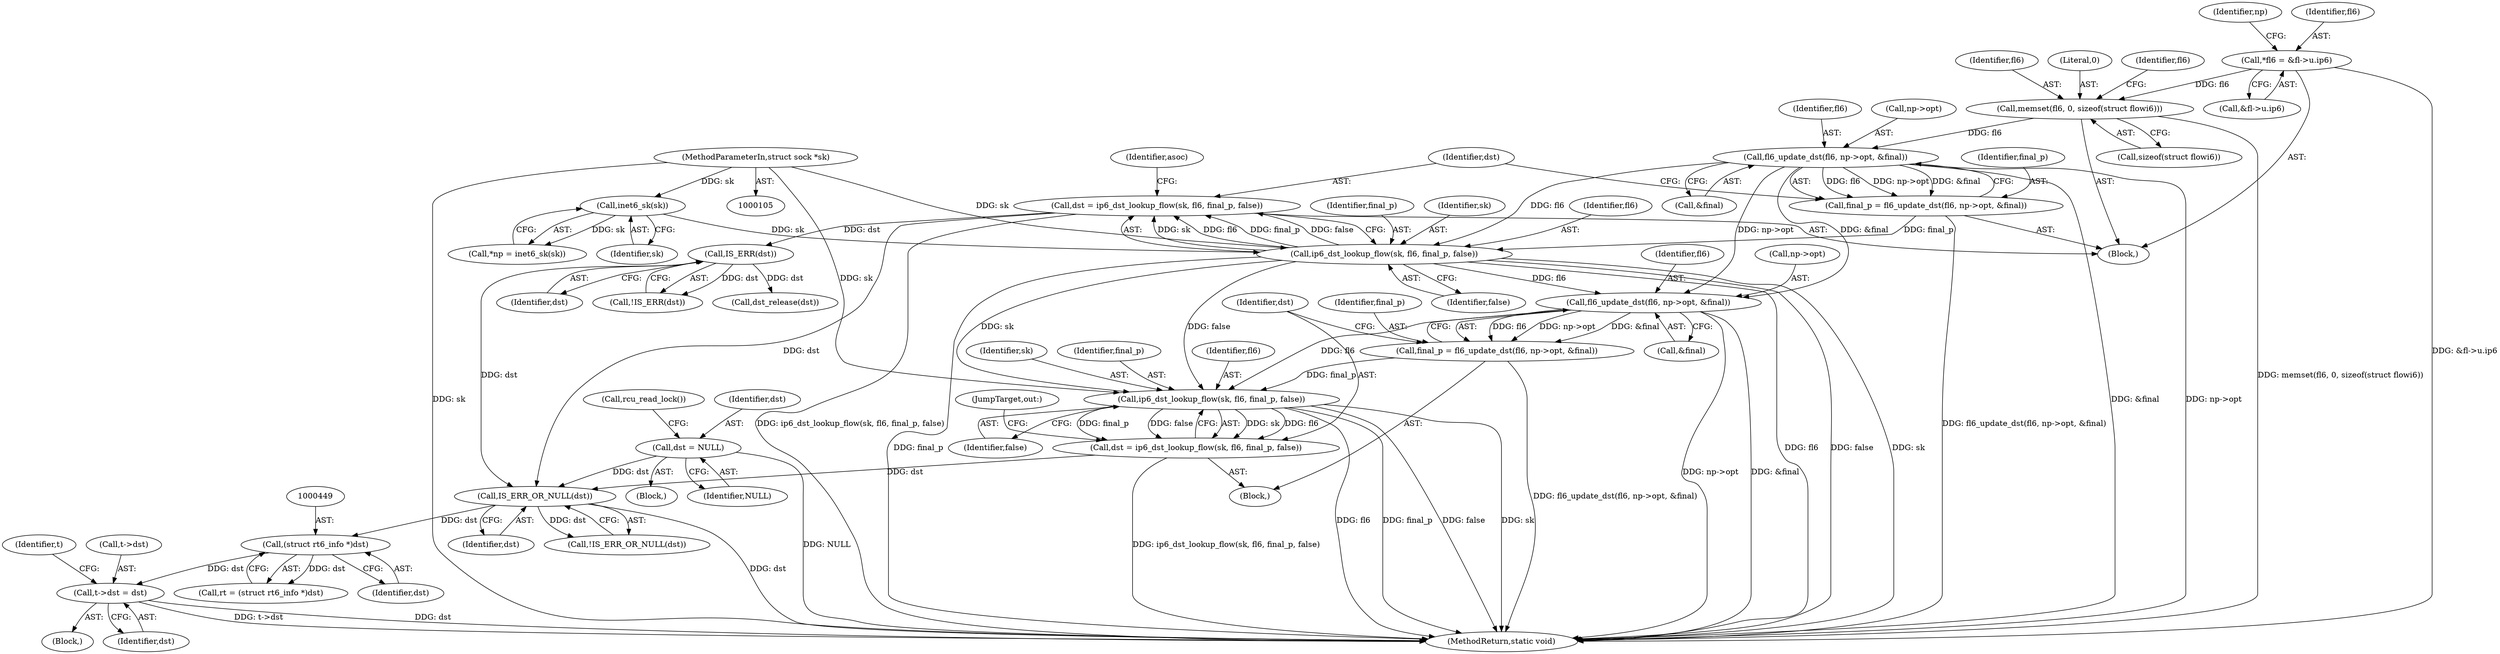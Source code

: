 digraph "0_linux_95ee62083cb6453e056562d91f597552021e6ae7@pointer" {
"1000451" [label="(Call,t->dst = dst)"];
"1000448" [label="(Call,(struct rt6_info *)dst)"];
"1000442" [label="(Call,IS_ERR_OR_NULL(dst))"];
"1000288" [label="(Call,IS_ERR(dst))"];
"1000261" [label="(Call,dst = ip6_dst_lookup_flow(sk, fl6, final_p, false))"];
"1000263" [label="(Call,ip6_dst_lookup_flow(sk, fl6, final_p, false))"];
"1000134" [label="(Call,inet6_sk(sk))"];
"1000109" [label="(MethodParameterIn,struct sock *sk)"];
"1000254" [label="(Call,fl6_update_dst(fl6, np->opt, &final))"];
"1000157" [label="(Call,memset(fl6, 0, sizeof(struct flowi6)))"];
"1000122" [label="(Call,*fl6 = &fl->u.ip6)"];
"1000252" [label="(Call,final_p = fl6_update_dst(fl6, np->opt, &final))"];
"1000432" [label="(Call,dst = ip6_dst_lookup_flow(sk, fl6, final_p, false))"];
"1000434" [label="(Call,ip6_dst_lookup_flow(sk, fl6, final_p, false))"];
"1000425" [label="(Call,fl6_update_dst(fl6, np->opt, &final))"];
"1000423" [label="(Call,final_p = fl6_update_dst(fl6, np->opt, &final))"];
"1000340" [label="(Call,dst = NULL)"];
"1000423" [label="(Call,final_p = fl6_update_dst(fl6, np->opt, &final))"];
"1000160" [label="(Call,sizeof(struct flowi6))"];
"1000135" [label="(Identifier,sk)"];
"1000157" [label="(Call,memset(fl6, 0, sizeof(struct flowi6)))"];
"1000263" [label="(Call,ip6_dst_lookup_flow(sk, fl6, final_p, false))"];
"1000430" [label="(Call,&final)"];
"1000491" [label="(MethodReturn,static void)"];
"1000340" [label="(Call,dst = NULL)"];
"1000288" [label="(Call,IS_ERR(dst))"];
"1000342" [label="(Identifier,NULL)"];
"1000261" [label="(Call,dst = ip6_dst_lookup_flow(sk, fl6, final_p, false))"];
"1000158" [label="(Identifier,fl6)"];
"1000255" [label="(Identifier,fl6)"];
"1000265" [label="(Identifier,fl6)"];
"1000433" [label="(Identifier,dst)"];
"1000424" [label="(Identifier,final_p)"];
"1000132" [label="(Call,*np = inet6_sk(sk))"];
"1000448" [label="(Call,(struct rt6_info *)dst)"];
"1000122" [label="(Call,*fl6 = &fl->u.ip6)"];
"1000425" [label="(Call,fl6_update_dst(fl6, np->opt, &final))"];
"1000271" [label="(Identifier,asoc)"];
"1000266" [label="(Identifier,final_p)"];
"1000435" [label="(Identifier,sk)"];
"1000109" [label="(MethodParameterIn,struct sock *sk)"];
"1000256" [label="(Call,np->opt)"];
"1000444" [label="(Block,)"];
"1000450" [label="(Identifier,dst)"];
"1000437" [label="(Identifier,final_p)"];
"1000458" [label="(Identifier,t)"];
"1000264" [label="(Identifier,sk)"];
"1000254" [label="(Call,fl6_update_dst(fl6, np->opt, &final))"];
"1000338" [label="(Call,dst_release(dst))"];
"1000439" [label="(JumpTarget,out:)"];
"1000134" [label="(Call,inet6_sk(sk))"];
"1000262" [label="(Identifier,dst)"];
"1000443" [label="(Identifier,dst)"];
"1000159" [label="(Literal,0)"];
"1000290" [label="(Block,)"];
"1000133" [label="(Identifier,np)"];
"1000110" [label="(Block,)"];
"1000426" [label="(Identifier,fl6)"];
"1000427" [label="(Call,np->opt)"];
"1000432" [label="(Call,dst = ip6_dst_lookup_flow(sk, fl6, final_p, false))"];
"1000289" [label="(Identifier,dst)"];
"1000164" [label="(Identifier,fl6)"];
"1000404" [label="(Block,)"];
"1000341" [label="(Identifier,dst)"];
"1000343" [label="(Call,rcu_read_lock())"];
"1000442" [label="(Call,IS_ERR_OR_NULL(dst))"];
"1000287" [label="(Call,!IS_ERR(dst))"];
"1000452" [label="(Call,t->dst)"];
"1000455" [label="(Identifier,dst)"];
"1000259" [label="(Call,&final)"];
"1000438" [label="(Identifier,false)"];
"1000252" [label="(Call,final_p = fl6_update_dst(fl6, np->opt, &final))"];
"1000253" [label="(Identifier,final_p)"];
"1000436" [label="(Identifier,fl6)"];
"1000446" [label="(Call,rt = (struct rt6_info *)dst)"];
"1000434" [label="(Call,ip6_dst_lookup_flow(sk, fl6, final_p, false))"];
"1000267" [label="(Identifier,false)"];
"1000441" [label="(Call,!IS_ERR_OR_NULL(dst))"];
"1000123" [label="(Identifier,fl6)"];
"1000124" [label="(Call,&fl->u.ip6)"];
"1000451" [label="(Call,t->dst = dst)"];
"1000451" -> "1000444"  [label="AST: "];
"1000451" -> "1000455"  [label="CFG: "];
"1000452" -> "1000451"  [label="AST: "];
"1000455" -> "1000451"  [label="AST: "];
"1000458" -> "1000451"  [label="CFG: "];
"1000451" -> "1000491"  [label="DDG: dst"];
"1000451" -> "1000491"  [label="DDG: t->dst"];
"1000448" -> "1000451"  [label="DDG: dst"];
"1000448" -> "1000446"  [label="AST: "];
"1000448" -> "1000450"  [label="CFG: "];
"1000449" -> "1000448"  [label="AST: "];
"1000450" -> "1000448"  [label="AST: "];
"1000446" -> "1000448"  [label="CFG: "];
"1000448" -> "1000446"  [label="DDG: dst"];
"1000442" -> "1000448"  [label="DDG: dst"];
"1000442" -> "1000441"  [label="AST: "];
"1000442" -> "1000443"  [label="CFG: "];
"1000443" -> "1000442"  [label="AST: "];
"1000441" -> "1000442"  [label="CFG: "];
"1000442" -> "1000491"  [label="DDG: dst"];
"1000442" -> "1000441"  [label="DDG: dst"];
"1000288" -> "1000442"  [label="DDG: dst"];
"1000432" -> "1000442"  [label="DDG: dst"];
"1000261" -> "1000442"  [label="DDG: dst"];
"1000340" -> "1000442"  [label="DDG: dst"];
"1000288" -> "1000287"  [label="AST: "];
"1000288" -> "1000289"  [label="CFG: "];
"1000289" -> "1000288"  [label="AST: "];
"1000287" -> "1000288"  [label="CFG: "];
"1000288" -> "1000287"  [label="DDG: dst"];
"1000261" -> "1000288"  [label="DDG: dst"];
"1000288" -> "1000338"  [label="DDG: dst"];
"1000261" -> "1000110"  [label="AST: "];
"1000261" -> "1000263"  [label="CFG: "];
"1000262" -> "1000261"  [label="AST: "];
"1000263" -> "1000261"  [label="AST: "];
"1000271" -> "1000261"  [label="CFG: "];
"1000261" -> "1000491"  [label="DDG: ip6_dst_lookup_flow(sk, fl6, final_p, false)"];
"1000263" -> "1000261"  [label="DDG: sk"];
"1000263" -> "1000261"  [label="DDG: fl6"];
"1000263" -> "1000261"  [label="DDG: final_p"];
"1000263" -> "1000261"  [label="DDG: false"];
"1000263" -> "1000267"  [label="CFG: "];
"1000264" -> "1000263"  [label="AST: "];
"1000265" -> "1000263"  [label="AST: "];
"1000266" -> "1000263"  [label="AST: "];
"1000267" -> "1000263"  [label="AST: "];
"1000263" -> "1000491"  [label="DDG: fl6"];
"1000263" -> "1000491"  [label="DDG: false"];
"1000263" -> "1000491"  [label="DDG: sk"];
"1000263" -> "1000491"  [label="DDG: final_p"];
"1000134" -> "1000263"  [label="DDG: sk"];
"1000109" -> "1000263"  [label="DDG: sk"];
"1000254" -> "1000263"  [label="DDG: fl6"];
"1000252" -> "1000263"  [label="DDG: final_p"];
"1000263" -> "1000425"  [label="DDG: fl6"];
"1000263" -> "1000434"  [label="DDG: sk"];
"1000263" -> "1000434"  [label="DDG: false"];
"1000134" -> "1000132"  [label="AST: "];
"1000134" -> "1000135"  [label="CFG: "];
"1000135" -> "1000134"  [label="AST: "];
"1000132" -> "1000134"  [label="CFG: "];
"1000134" -> "1000132"  [label="DDG: sk"];
"1000109" -> "1000134"  [label="DDG: sk"];
"1000109" -> "1000105"  [label="AST: "];
"1000109" -> "1000491"  [label="DDG: sk"];
"1000109" -> "1000434"  [label="DDG: sk"];
"1000254" -> "1000252"  [label="AST: "];
"1000254" -> "1000259"  [label="CFG: "];
"1000255" -> "1000254"  [label="AST: "];
"1000256" -> "1000254"  [label="AST: "];
"1000259" -> "1000254"  [label="AST: "];
"1000252" -> "1000254"  [label="CFG: "];
"1000254" -> "1000491"  [label="DDG: &final"];
"1000254" -> "1000491"  [label="DDG: np->opt"];
"1000254" -> "1000252"  [label="DDG: fl6"];
"1000254" -> "1000252"  [label="DDG: np->opt"];
"1000254" -> "1000252"  [label="DDG: &final"];
"1000157" -> "1000254"  [label="DDG: fl6"];
"1000254" -> "1000425"  [label="DDG: np->opt"];
"1000254" -> "1000425"  [label="DDG: &final"];
"1000157" -> "1000110"  [label="AST: "];
"1000157" -> "1000160"  [label="CFG: "];
"1000158" -> "1000157"  [label="AST: "];
"1000159" -> "1000157"  [label="AST: "];
"1000160" -> "1000157"  [label="AST: "];
"1000164" -> "1000157"  [label="CFG: "];
"1000157" -> "1000491"  [label="DDG: memset(fl6, 0, sizeof(struct flowi6))"];
"1000122" -> "1000157"  [label="DDG: fl6"];
"1000122" -> "1000110"  [label="AST: "];
"1000122" -> "1000124"  [label="CFG: "];
"1000123" -> "1000122"  [label="AST: "];
"1000124" -> "1000122"  [label="AST: "];
"1000133" -> "1000122"  [label="CFG: "];
"1000122" -> "1000491"  [label="DDG: &fl->u.ip6"];
"1000252" -> "1000110"  [label="AST: "];
"1000253" -> "1000252"  [label="AST: "];
"1000262" -> "1000252"  [label="CFG: "];
"1000252" -> "1000491"  [label="DDG: fl6_update_dst(fl6, np->opt, &final)"];
"1000432" -> "1000404"  [label="AST: "];
"1000432" -> "1000434"  [label="CFG: "];
"1000433" -> "1000432"  [label="AST: "];
"1000434" -> "1000432"  [label="AST: "];
"1000439" -> "1000432"  [label="CFG: "];
"1000432" -> "1000491"  [label="DDG: ip6_dst_lookup_flow(sk, fl6, final_p, false)"];
"1000434" -> "1000432"  [label="DDG: sk"];
"1000434" -> "1000432"  [label="DDG: fl6"];
"1000434" -> "1000432"  [label="DDG: final_p"];
"1000434" -> "1000432"  [label="DDG: false"];
"1000434" -> "1000438"  [label="CFG: "];
"1000435" -> "1000434"  [label="AST: "];
"1000436" -> "1000434"  [label="AST: "];
"1000437" -> "1000434"  [label="AST: "];
"1000438" -> "1000434"  [label="AST: "];
"1000434" -> "1000491"  [label="DDG: fl6"];
"1000434" -> "1000491"  [label="DDG: final_p"];
"1000434" -> "1000491"  [label="DDG: false"];
"1000434" -> "1000491"  [label="DDG: sk"];
"1000425" -> "1000434"  [label="DDG: fl6"];
"1000423" -> "1000434"  [label="DDG: final_p"];
"1000425" -> "1000423"  [label="AST: "];
"1000425" -> "1000430"  [label="CFG: "];
"1000426" -> "1000425"  [label="AST: "];
"1000427" -> "1000425"  [label="AST: "];
"1000430" -> "1000425"  [label="AST: "];
"1000423" -> "1000425"  [label="CFG: "];
"1000425" -> "1000491"  [label="DDG: np->opt"];
"1000425" -> "1000491"  [label="DDG: &final"];
"1000425" -> "1000423"  [label="DDG: fl6"];
"1000425" -> "1000423"  [label="DDG: np->opt"];
"1000425" -> "1000423"  [label="DDG: &final"];
"1000423" -> "1000404"  [label="AST: "];
"1000424" -> "1000423"  [label="AST: "];
"1000433" -> "1000423"  [label="CFG: "];
"1000423" -> "1000491"  [label="DDG: fl6_update_dst(fl6, np->opt, &final)"];
"1000340" -> "1000290"  [label="AST: "];
"1000340" -> "1000342"  [label="CFG: "];
"1000341" -> "1000340"  [label="AST: "];
"1000342" -> "1000340"  [label="AST: "];
"1000343" -> "1000340"  [label="CFG: "];
"1000340" -> "1000491"  [label="DDG: NULL"];
}
